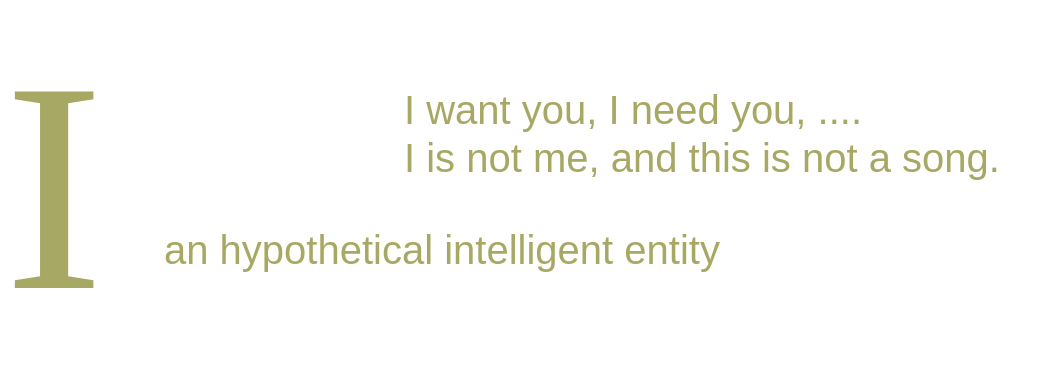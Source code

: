 <mxfile version="10.6.8" type="github"><diagram id="By1K5itjjHyx1fGp9N95" name="I_logo"><mxGraphModel dx="987" dy="342" grid="1" gridSize="10" guides="1" tooltips="1" connect="1" arrows="1" fold="1" page="1" pageScale="1" pageWidth="850" pageHeight="1100" math="0" shadow="0"><root><mxCell id="0"/><mxCell id="1" parent="0"/><mxCell id="gHbcO2m2CjEqLgDUAbQJ-1" value="&lt;font style=&quot;font-size: 150px&quot; face=&quot;Garamond&quot; color=&quot;#A8A865&quot;&gt;I&lt;/font&gt;" style="text;html=1;resizable=0;points=[];autosize=1;align=left;verticalAlign=top;spacingTop=-4;" parent="1" vertex="1"><mxGeometry x="130" y="50" width="70" height="50" as="geometry"/></mxCell><mxCell id="iOSUyXI5hNVsWbAzQnJo-1" value="&lt;font style=&quot;font-size: 20px&quot; color=&quot;#A8A865&quot;&gt;an hypothetical intelligent entity&amp;nbsp; &lt;/font&gt;" style="text;html=1;resizable=0;points=[];autosize=1;align=left;verticalAlign=top;spacingTop=-4;" parent="1" vertex="1"><mxGeometry x="210" y="160" width="300" height="20" as="geometry"/></mxCell><mxCell id="DuZVauVZysfN6Fzi4VDk-1" value="&lt;div&gt;&lt;font style=&quot;font-size: 20px&quot; color=&quot;#A8A865&quot;&gt;I want you, I need you, .... &lt;br&gt;&lt;/font&gt;&lt;/div&gt;&lt;div&gt;&lt;font style=&quot;font-size: 20px&quot; color=&quot;#A8A865&quot;&gt;I is not me, and this is not a song.&amp;nbsp; &lt;/font&gt;&lt;/div&gt;" style="text;html=1;resizable=0;points=[];autosize=1;align=left;verticalAlign=top;spacingTop=-4;" vertex="1" parent="1"><mxGeometry x="330" y="90" width="320" height="30" as="geometry"/></mxCell></root></mxGraphModel></diagram><diagram id="XJa77DtFXEaWCbgx5OTb" name="Overview"><mxGraphModel dx="1044" dy="656" grid="1" gridSize="10" guides="1" tooltips="1" connect="1" arrows="1" fold="1" page="1" pageScale="1" pageWidth="850" pageHeight="1100" math="0" shadow="0"><root><mxCell id="cekZU-ZD330FUM_QzY8B-0"/><mxCell id="cekZU-ZD330FUM_QzY8B-1" parent="cekZU-ZD330FUM_QzY8B-0"/></root></mxGraphModel></diagram></mxfile>